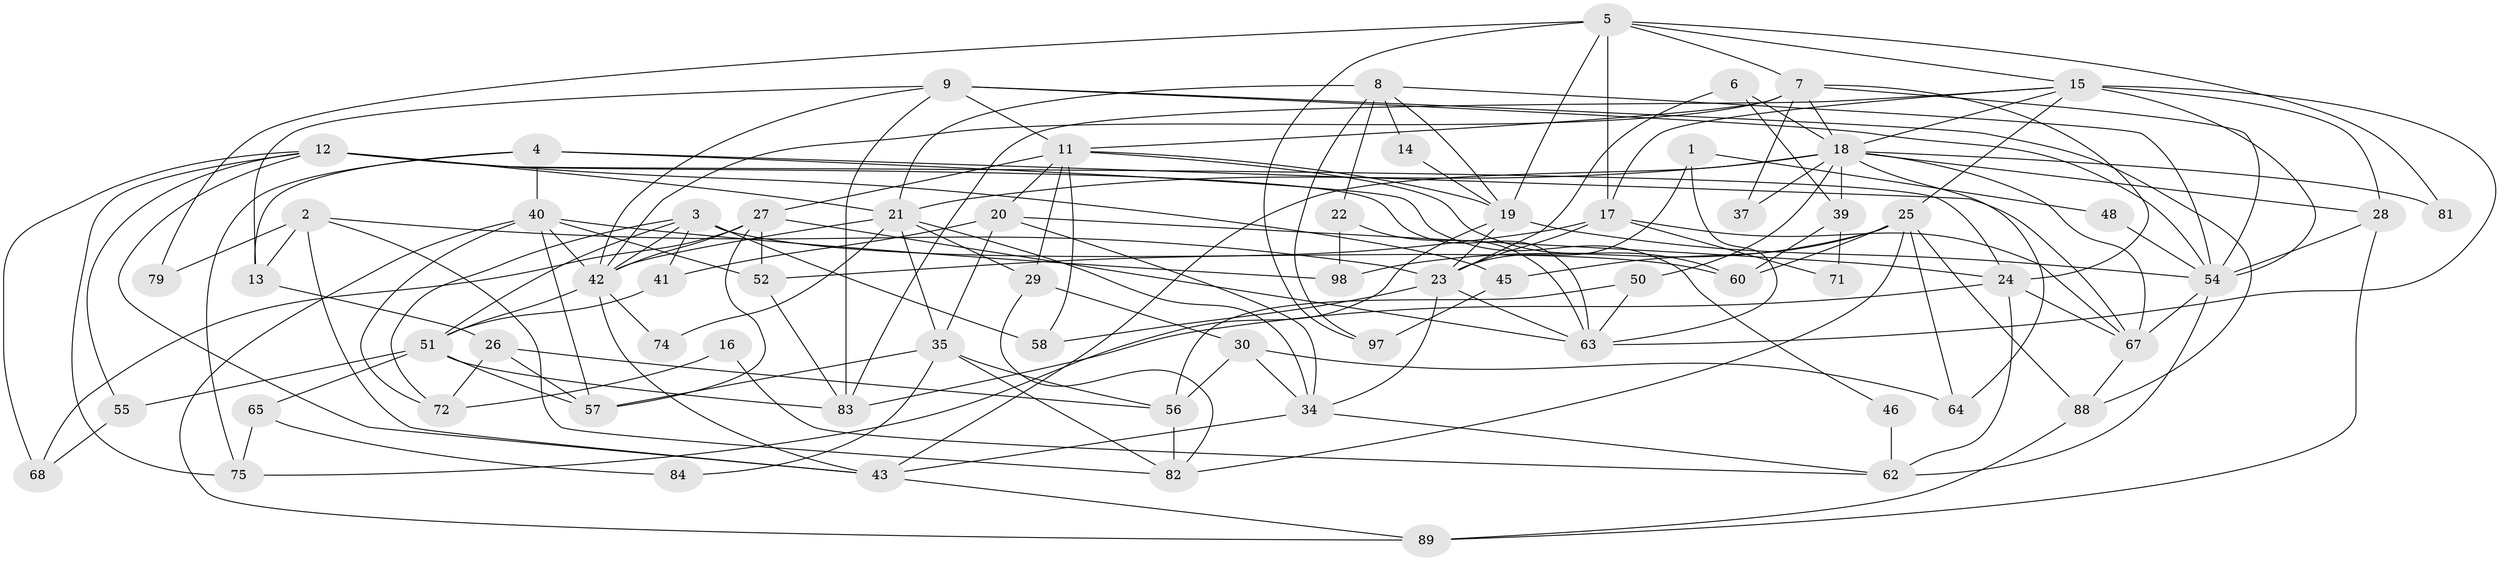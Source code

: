 // original degree distribution, {3: 0.28, 2: 0.13, 4: 0.27, 5: 0.19, 6: 0.09, 8: 0.02, 10: 0.01, 7: 0.01}
// Generated by graph-tools (version 1.1) at 2025/38/02/21/25 10:38:59]
// undirected, 68 vertices, 163 edges
graph export_dot {
graph [start="1"]
  node [color=gray90,style=filled];
  1;
  2 [super="+47"];
  3 [super="+10"];
  4 [super="+32"];
  5 [super="+70"];
  6;
  7 [super="+66"];
  8 [super="+76"];
  9 [super="+31"];
  11 [super="+59"];
  12 [super="+94"];
  13;
  14;
  15 [super="+77"];
  16;
  17 [super="+100"];
  18 [super="+93"];
  19 [super="+96"];
  20;
  21 [super="+33"];
  22;
  23 [super="+95"];
  24 [super="+91"];
  25 [super="+78"];
  26;
  27 [super="+38"];
  28;
  29;
  30 [super="+80"];
  34;
  35 [super="+36"];
  37;
  39 [super="+86"];
  40 [super="+92"];
  41;
  42 [super="+49"];
  43 [super="+44"];
  45 [super="+53"];
  46;
  48;
  50;
  51 [super="+61"];
  52;
  54 [super="+99"];
  55;
  56;
  57;
  58;
  60;
  62 [super="+69"];
  63 [super="+73"];
  64;
  65;
  67 [super="+87"];
  68;
  71;
  72;
  74;
  75;
  79;
  81;
  82 [super="+85"];
  83;
  84;
  88;
  89 [super="+90"];
  97;
  98;
  1 -- 48;
  1 -- 63;
  1 -- 23;
  2 -- 43;
  2 -- 82;
  2 -- 13;
  2 -- 79;
  2 -- 23;
  3 -- 42;
  3 -- 72;
  3 -- 51;
  3 -- 41;
  3 -- 58;
  3 -- 60;
  4 -- 75;
  4 -- 13;
  4 -- 46;
  4 -- 40;
  4 -- 67;
  5 -- 19;
  5 -- 17;
  5 -- 81;
  5 -- 97;
  5 -- 79;
  5 -- 15;
  5 -- 7;
  6 -- 23;
  6 -- 18;
  6 -- 39;
  7 -- 54;
  7 -- 24;
  7 -- 37;
  7 -- 42;
  7 -- 18;
  7 -- 11;
  8 -- 21;
  8 -- 22;
  8 -- 54;
  8 -- 97;
  8 -- 14;
  8 -- 19;
  9 -- 83;
  9 -- 88;
  9 -- 11;
  9 -- 13;
  9 -- 42;
  9 -- 54;
  11 -- 19;
  11 -- 20;
  11 -- 60;
  11 -- 27;
  11 -- 58;
  11 -- 29;
  12 -- 68;
  12 -- 63;
  12 -- 75;
  12 -- 21;
  12 -- 55;
  12 -- 24;
  12 -- 43;
  12 -- 45;
  13 -- 26;
  14 -- 19;
  15 -- 17;
  15 -- 28;
  15 -- 63;
  15 -- 18;
  15 -- 83;
  15 -- 54;
  15 -- 25;
  16 -- 72;
  16 -- 62;
  17 -- 52;
  17 -- 71;
  17 -- 67 [weight=2];
  17 -- 23;
  18 -- 28;
  18 -- 21;
  18 -- 39 [weight=2];
  18 -- 50;
  18 -- 81 [weight=2];
  18 -- 64;
  18 -- 67;
  18 -- 37;
  18 -- 43;
  19 -- 75;
  19 -- 54;
  19 -- 23;
  20 -- 35;
  20 -- 34;
  20 -- 41;
  20 -- 24;
  21 -- 34;
  21 -- 29;
  21 -- 35;
  21 -- 42;
  21 -- 74;
  22 -- 98;
  22 -- 63;
  23 -- 58;
  23 -- 63;
  23 -- 34;
  24 -- 83;
  24 -- 67;
  24 -- 62;
  25 -- 64;
  25 -- 60;
  25 -- 98;
  25 -- 88;
  25 -- 82;
  25 -- 45;
  26 -- 72;
  26 -- 56;
  26 -- 57;
  27 -- 63;
  27 -- 52;
  27 -- 68;
  27 -- 57;
  27 -- 42;
  28 -- 89;
  28 -- 54;
  29 -- 82;
  29 -- 30;
  30 -- 56;
  30 -- 64;
  30 -- 34;
  34 -- 43;
  34 -- 62;
  35 -- 57;
  35 -- 84;
  35 -- 56;
  35 -- 82;
  39 -- 60;
  39 -- 71;
  40 -- 52;
  40 -- 42;
  40 -- 89;
  40 -- 98;
  40 -- 57;
  40 -- 72;
  41 -- 51;
  42 -- 51;
  42 -- 74;
  42 -- 43;
  43 -- 89;
  45 -- 97;
  46 -- 62;
  48 -- 54;
  50 -- 56;
  50 -- 63;
  51 -- 83;
  51 -- 65;
  51 -- 57;
  51 -- 55;
  52 -- 83;
  54 -- 62;
  54 -- 67;
  55 -- 68;
  56 -- 82;
  65 -- 75;
  65 -- 84;
  67 -- 88;
  88 -- 89;
}
